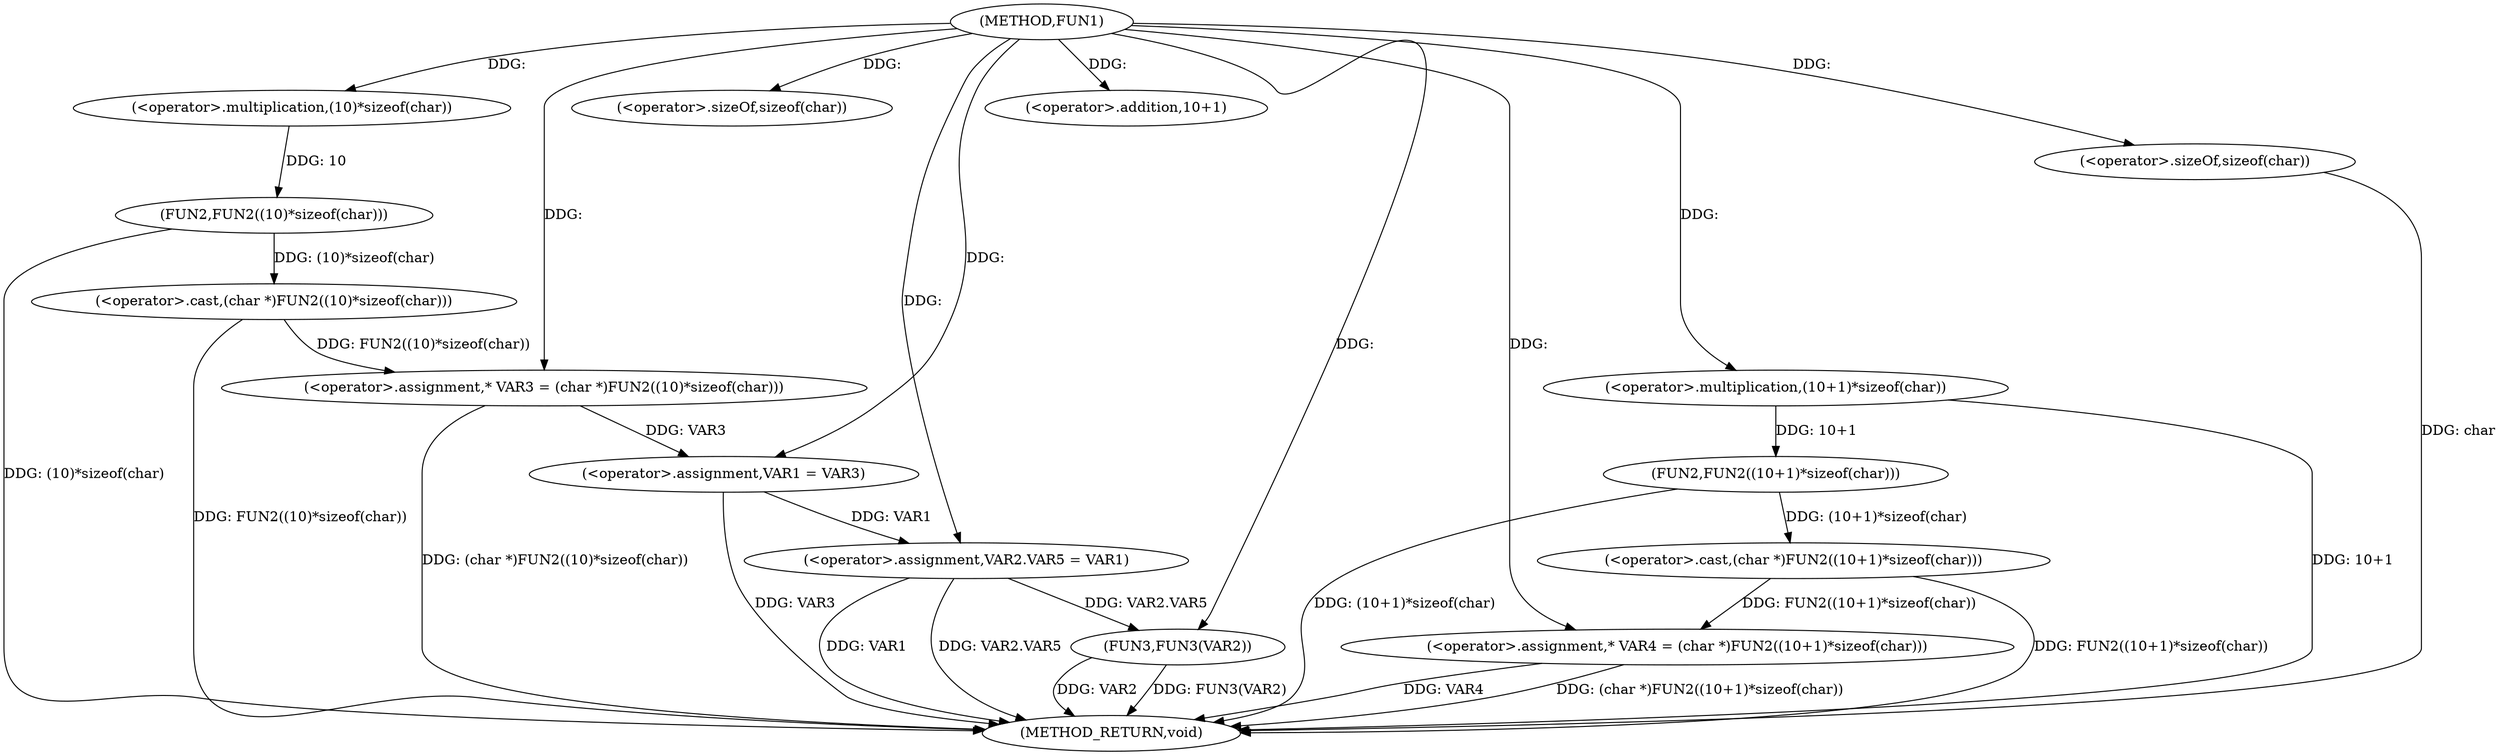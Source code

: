 digraph FUN1 {  
"1000100" [label = "(METHOD,FUN1)" ]
"1000136" [label = "(METHOD_RETURN,void)" ]
"1000105" [label = "(<operator>.assignment,* VAR3 = (char *)FUN2((10)*sizeof(char)))" ]
"1000107" [label = "(<operator>.cast,(char *)FUN2((10)*sizeof(char)))" ]
"1000109" [label = "(FUN2,FUN2((10)*sizeof(char)))" ]
"1000110" [label = "(<operator>.multiplication,(10)*sizeof(char))" ]
"1000112" [label = "(<operator>.sizeOf,sizeof(char))" ]
"1000115" [label = "(<operator>.assignment,* VAR4 = (char *)FUN2((10+1)*sizeof(char)))" ]
"1000117" [label = "(<operator>.cast,(char *)FUN2((10+1)*sizeof(char)))" ]
"1000119" [label = "(FUN2,FUN2((10+1)*sizeof(char)))" ]
"1000120" [label = "(<operator>.multiplication,(10+1)*sizeof(char))" ]
"1000121" [label = "(<operator>.addition,10+1)" ]
"1000124" [label = "(<operator>.sizeOf,sizeof(char))" ]
"1000126" [label = "(<operator>.assignment,VAR1 = VAR3)" ]
"1000129" [label = "(<operator>.assignment,VAR2.VAR5 = VAR1)" ]
"1000134" [label = "(FUN3,FUN3(VAR2))" ]
  "1000115" -> "1000136"  [ label = "DDG: (char *)FUN2((10+1)*sizeof(char))"] 
  "1000124" -> "1000136"  [ label = "DDG: char"] 
  "1000105" -> "1000136"  [ label = "DDG: (char *)FUN2((10)*sizeof(char))"] 
  "1000129" -> "1000136"  [ label = "DDG: VAR1"] 
  "1000126" -> "1000136"  [ label = "DDG: VAR3"] 
  "1000117" -> "1000136"  [ label = "DDG: FUN2((10+1)*sizeof(char))"] 
  "1000115" -> "1000136"  [ label = "DDG: VAR4"] 
  "1000107" -> "1000136"  [ label = "DDG: FUN2((10)*sizeof(char))"] 
  "1000129" -> "1000136"  [ label = "DDG: VAR2.VAR5"] 
  "1000134" -> "1000136"  [ label = "DDG: FUN3(VAR2)"] 
  "1000120" -> "1000136"  [ label = "DDG: 10+1"] 
  "1000134" -> "1000136"  [ label = "DDG: VAR2"] 
  "1000109" -> "1000136"  [ label = "DDG: (10)*sizeof(char)"] 
  "1000119" -> "1000136"  [ label = "DDG: (10+1)*sizeof(char)"] 
  "1000107" -> "1000105"  [ label = "DDG: FUN2((10)*sizeof(char))"] 
  "1000100" -> "1000105"  [ label = "DDG: "] 
  "1000109" -> "1000107"  [ label = "DDG: (10)*sizeof(char)"] 
  "1000110" -> "1000109"  [ label = "DDG: 10"] 
  "1000100" -> "1000110"  [ label = "DDG: "] 
  "1000100" -> "1000112"  [ label = "DDG: "] 
  "1000117" -> "1000115"  [ label = "DDG: FUN2((10+1)*sizeof(char))"] 
  "1000100" -> "1000115"  [ label = "DDG: "] 
  "1000119" -> "1000117"  [ label = "DDG: (10+1)*sizeof(char)"] 
  "1000120" -> "1000119"  [ label = "DDG: 10+1"] 
  "1000100" -> "1000120"  [ label = "DDG: "] 
  "1000100" -> "1000121"  [ label = "DDG: "] 
  "1000100" -> "1000124"  [ label = "DDG: "] 
  "1000105" -> "1000126"  [ label = "DDG: VAR3"] 
  "1000100" -> "1000126"  [ label = "DDG: "] 
  "1000126" -> "1000129"  [ label = "DDG: VAR1"] 
  "1000100" -> "1000129"  [ label = "DDG: "] 
  "1000129" -> "1000134"  [ label = "DDG: VAR2.VAR5"] 
  "1000100" -> "1000134"  [ label = "DDG: "] 
}
